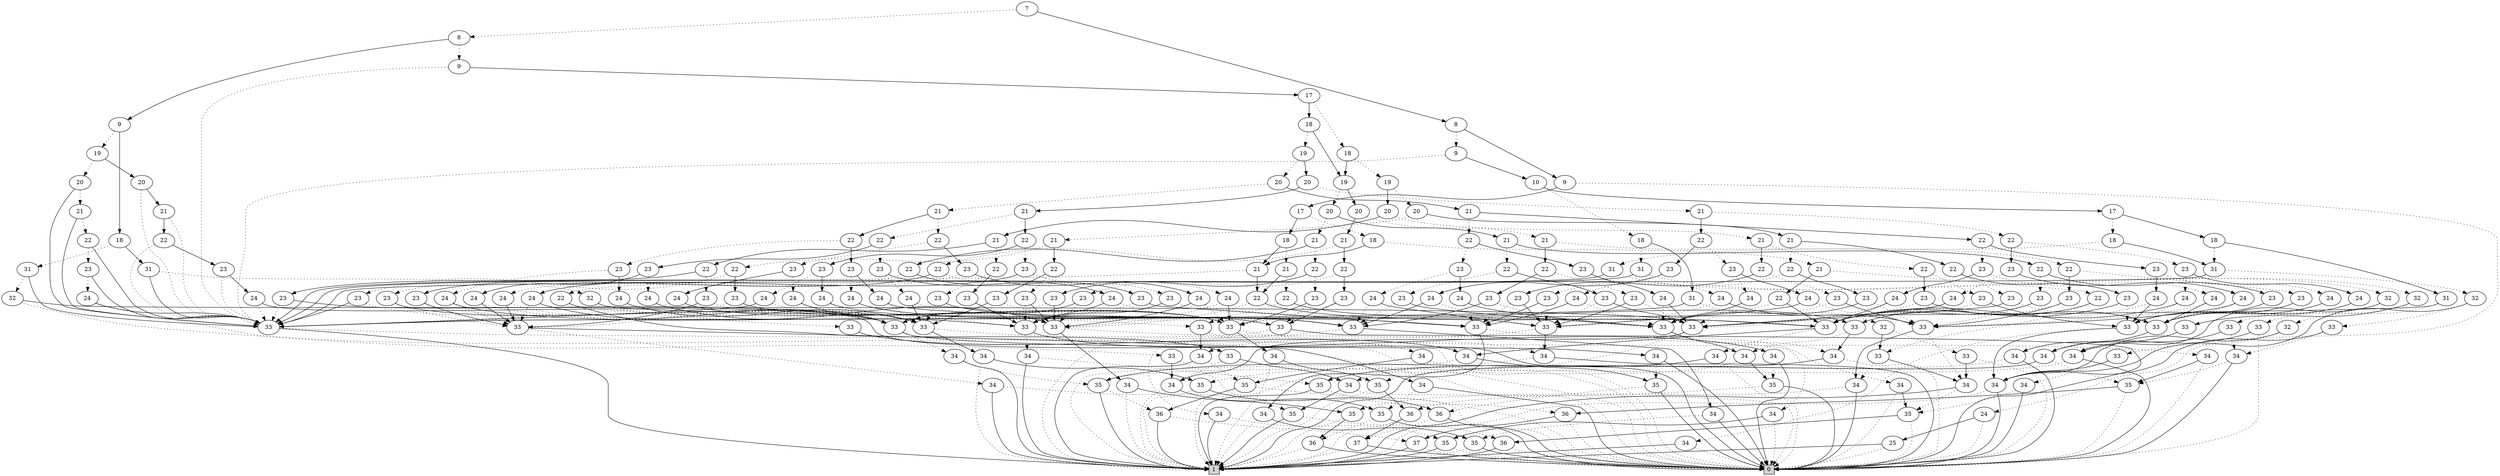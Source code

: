 digraph G {
0 [shape=box, label="0", style=filled, shape=box, height=0.3, width=0.3];
1 [shape=box, label="1", style=filled, shape=box, height=0.3, width=0.3];
6235 [label="7"];
6235 -> 6221 [style=dotted];
6235 -> 6234 [style=filled];
6221 [label="8"];
6221 -> 6216 [style=dotted];
6221 -> 6220 [style=filled];
6216 [label="9"];
6216 -> 68 [style=dotted];
6216 -> 5893 [style=filled];
68 [label="33"];
68 -> 0 [style=dotted];
68 -> 1 [style=filled];
5893 [label="17"];
5893 -> 5828 [style=dotted];
5893 -> 5892 [style=filled];
5828 [label="18"];
5828 -> 5796 [style=dotted];
5828 -> 5827 [style=filled];
5796 [label="19"];
5796 -> 5780 [style=dotted];
5796 -> 5795 [style=filled];
5780 [label="20"];
5780 -> 5766 [style=dotted];
5780 -> 5779 [style=filled];
5766 [label="21"];
5766 -> 5758 [style=dotted];
5766 -> 5765 [style=filled];
5758 [label="22"];
5758 -> 5754 [style=dotted];
5758 -> 5757 [style=filled];
5754 [label="23"];
5754 -> 5753 [style=dotted];
5754 -> 68 [style=filled];
5753 [label="33"];
5753 -> 1470 [style=dotted];
5753 -> 1466 [style=filled];
1470 [label="34"];
1470 -> 1264 [style=dotted];
1470 -> 1 [style=filled];
1264 [label="35"];
1264 -> 1258 [style=dotted];
1264 -> 1 [style=filled];
1258 [label="36"];
1258 -> 76 [style=dotted];
1258 -> 1 [style=filled];
76 [label="37"];
76 -> 0 [style=dotted];
76 -> 1 [style=filled];
1466 [label="34"];
1466 -> 1261 [style=dotted];
1466 -> 0 [style=filled];
1261 [label="35"];
1261 -> 1256 [style=dotted];
1261 -> 0 [style=filled];
1256 [label="36"];
1256 -> 77 [style=dotted];
1256 -> 0 [style=filled];
77 [label="37"];
77 -> 1 [style=dotted];
77 -> 0 [style=filled];
5757 [label="23"];
5757 -> 5755 [style=dotted];
5757 -> 5756 [style=filled];
5755 [label="33"];
5755 -> 2007 [style=dotted];
5755 -> 1931 [style=filled];
2007 [label="34"];
2007 -> 1263 [style=dotted];
2007 -> 1 [style=filled];
1263 [label="35"];
1263 -> 74 [style=dotted];
1263 -> 1 [style=filled];
74 [label="36"];
74 -> 0 [style=dotted];
74 -> 1 [style=filled];
1931 [label="34"];
1931 -> 1260 [style=dotted];
1931 -> 0 [style=filled];
1260 [label="35"];
1260 -> 75 [style=dotted];
1260 -> 0 [style=filled];
75 [label="36"];
75 -> 1 [style=dotted];
75 -> 0 [style=filled];
5756 [label="33"];
5756 -> 1932 [style=dotted];
5756 -> 2008 [style=filled];
1932 [label="34"];
1932 -> 0 [style=dotted];
1932 -> 1318 [style=filled];
1318 [label="35"];
1318 -> 0 [style=dotted];
1318 -> 1317 [style=filled];
1317 [label="36"];
1317 -> 0 [style=dotted];
1317 -> 76 [style=filled];
2008 [label="34"];
2008 -> 1 [style=dotted];
2008 -> 1341 [style=filled];
1341 [label="35"];
1341 -> 1 [style=dotted];
1341 -> 1340 [style=filled];
1340 [label="36"];
1340 -> 1 [style=dotted];
1340 -> 77 [style=filled];
5765 [label="22"];
5765 -> 5761 [style=dotted];
5765 -> 5764 [style=filled];
5761 [label="23"];
5761 -> 5759 [style=dotted];
5761 -> 5760 [style=filled];
5759 [label="33"];
5759 -> 2011 [style=dotted];
5759 -> 1935 [style=filled];
2011 [label="34"];
2011 -> 1827 [style=dotted];
2011 -> 1 [style=filled];
1827 [label="35"];
1827 -> 1317 [style=dotted];
1827 -> 1 [style=filled];
1935 [label="34"];
1935 -> 1791 [style=dotted];
1935 -> 0 [style=filled];
1791 [label="35"];
1791 -> 1340 [style=dotted];
1791 -> 0 [style=filled];
5760 [label="33"];
5760 -> 1936 [style=dotted];
5760 -> 2012 [style=filled];
1936 [label="34"];
1936 -> 0 [style=dotted];
1936 -> 1319 [style=filled];
1319 [label="35"];
1319 -> 0 [style=dotted];
1319 -> 74 [style=filled];
2012 [label="34"];
2012 -> 1 [style=dotted];
2012 -> 1345 [style=filled];
1345 [label="35"];
1345 -> 1 [style=dotted];
1345 -> 75 [style=filled];
5764 [label="23"];
5764 -> 5762 [style=dotted];
5764 -> 5763 [style=filled];
5762 [label="33"];
5762 -> 2014 [style=dotted];
5762 -> 1938 [style=filled];
2014 [label="34"];
2014 -> 72 [style=dotted];
2014 -> 1 [style=filled];
72 [label="35"];
72 -> 0 [style=dotted];
72 -> 1 [style=filled];
1938 [label="34"];
1938 -> 73 [style=dotted];
1938 -> 0 [style=filled];
73 [label="35"];
73 -> 1 [style=dotted];
73 -> 0 [style=filled];
5763 [label="33"];
5763 -> 1939 [style=dotted];
5763 -> 2015 [style=filled];
1939 [label="34"];
1939 -> 0 [style=dotted];
1939 -> 1453 [style=filled];
1453 [label="35"];
1453 -> 0 [style=dotted];
1453 -> 1258 [style=filled];
2015 [label="34"];
2015 -> 1 [style=dotted];
2015 -> 1457 [style=filled];
1457 [label="35"];
1457 -> 1 [style=dotted];
1457 -> 1256 [style=filled];
5779 [label="21"];
5779 -> 5773 [style=dotted];
5779 -> 5778 [style=filled];
5773 [label="22"];
5773 -> 5769 [style=dotted];
5773 -> 5772 [style=filled];
5769 [label="23"];
5769 -> 5767 [style=dotted];
5769 -> 5768 [style=filled];
5767 [label="33"];
5767 -> 2019 [style=dotted];
5767 -> 1943 [style=filled];
2019 [label="34"];
2019 -> 1453 [style=dotted];
2019 -> 1 [style=filled];
1943 [label="34"];
1943 -> 1457 [style=dotted];
1943 -> 0 [style=filled];
5768 [label="33"];
5768 -> 1944 [style=dotted];
5768 -> 2020 [style=filled];
1944 [label="34"];
1944 -> 0 [style=dotted];
1944 -> 72 [style=filled];
2020 [label="34"];
2020 -> 1 [style=dotted];
2020 -> 73 [style=filled];
5772 [label="23"];
5772 -> 5770 [style=dotted];
5772 -> 5771 [style=filled];
5770 [label="33"];
5770 -> 1335 [style=dotted];
5770 -> 1346 [style=filled];
1335 [label="34"];
1335 -> 1319 [style=dotted];
1335 -> 1 [style=filled];
1346 [label="34"];
1346 -> 1345 [style=dotted];
1346 -> 0 [style=filled];
5771 [label="33"];
5771 -> 1946 [style=dotted];
5771 -> 2022 [style=filled];
1946 [label="34"];
1946 -> 0 [style=dotted];
1946 -> 1827 [style=filled];
2022 [label="34"];
2022 -> 1 [style=dotted];
2022 -> 1791 [style=filled];
5778 [label="22"];
5778 -> 5775 [style=dotted];
5778 -> 5777 [style=filled];
5775 [label="23"];
5775 -> 5774 [style=dotted];
5775 -> 5467 [style=filled];
5774 [label="33"];
5774 -> 1332 [style=dotted];
5774 -> 1342 [style=filled];
1332 [label="34"];
1332 -> 1318 [style=dotted];
1332 -> 1 [style=filled];
1342 [label="34"];
1342 -> 1341 [style=dotted];
1342 -> 0 [style=filled];
5467 [label="33"];
5467 -> 1266 [style=dotted];
5467 -> 1269 [style=filled];
1266 [label="34"];
1266 -> 0 [style=dotted];
1266 -> 1263 [style=filled];
1269 [label="34"];
1269 -> 1 [style=dotted];
1269 -> 1260 [style=filled];
5777 [label="23"];
5777 -> 5776 [style=dotted];
5777 -> 5468 [style=filled];
5776 [label="33"];
5776 -> 70 [style=dotted];
5776 -> 71 [style=filled];
70 [label="34"];
70 -> 0 [style=dotted];
70 -> 1 [style=filled];
71 [label="34"];
71 -> 1 [style=dotted];
71 -> 0 [style=filled];
5468 [label="33"];
5468 -> 1267 [style=dotted];
5468 -> 1270 [style=filled];
1267 [label="34"];
1267 -> 0 [style=dotted];
1267 -> 1264 [style=filled];
1270 [label="34"];
1270 -> 1 [style=dotted];
1270 -> 1261 [style=filled];
5795 [label="20"];
5795 -> 5787 [style=dotted];
5795 -> 5794 [style=filled];
5787 [label="21"];
5787 -> 5783 [style=dotted];
5787 -> 5786 [style=filled];
5783 [label="22"];
5783 -> 5781 [style=dotted];
5783 -> 5782 [style=filled];
5781 [label="23"];
5781 -> 5468 [style=dotted];
5781 -> 5776 [style=filled];
5782 [label="23"];
5782 -> 5467 [style=dotted];
5782 -> 5774 [style=filled];
5786 [label="22"];
5786 -> 5784 [style=dotted];
5786 -> 5785 [style=filled];
5784 [label="23"];
5784 -> 5771 [style=dotted];
5784 -> 5770 [style=filled];
5785 [label="23"];
5785 -> 5768 [style=dotted];
5785 -> 5767 [style=filled];
5794 [label="21"];
5794 -> 5790 [style=dotted];
5794 -> 5793 [style=filled];
5790 [label="22"];
5790 -> 5788 [style=dotted];
5790 -> 5789 [style=filled];
5788 [label="23"];
5788 -> 5763 [style=dotted];
5788 -> 5762 [style=filled];
5789 [label="23"];
5789 -> 5760 [style=dotted];
5789 -> 5759 [style=filled];
5793 [label="22"];
5793 -> 5791 [style=dotted];
5793 -> 5792 [style=filled];
5791 [label="23"];
5791 -> 5756 [style=dotted];
5791 -> 5755 [style=filled];
5792 [label="23"];
5792 -> 68 [style=dotted];
5792 -> 5753 [style=filled];
5827 [label="19"];
5827 -> 5811 [style=dotted];
5827 -> 5826 [style=filled];
5811 [label="20"];
5811 -> 5803 [style=dotted];
5811 -> 5810 [style=filled];
5803 [label="21"];
5803 -> 5799 [style=dotted];
5803 -> 5802 [style=filled];
5799 [label="22"];
5799 -> 5797 [style=dotted];
5799 -> 5798 [style=filled];
5797 [label="23"];
5797 -> 69 [style=dotted];
5797 -> 5756 [style=filled];
69 [label="33"];
69 -> 1 [style=dotted];
69 -> 0 [style=filled];
5798 [label="23"];
5798 -> 5753 [style=dotted];
5798 -> 5760 [style=filled];
5802 [label="22"];
5802 -> 5800 [style=dotted];
5802 -> 5801 [style=filled];
5800 [label="23"];
5800 -> 5755 [style=dotted];
5800 -> 5763 [style=filled];
5801 [label="23"];
5801 -> 5759 [style=dotted];
5801 -> 5768 [style=filled];
5810 [label="21"];
5810 -> 5806 [style=dotted];
5810 -> 5809 [style=filled];
5806 [label="22"];
5806 -> 5804 [style=dotted];
5806 -> 5805 [style=filled];
5804 [label="23"];
5804 -> 5762 [style=dotted];
5804 -> 5771 [style=filled];
5805 [label="23"];
5805 -> 5767 [style=dotted];
5805 -> 5467 [style=filled];
5809 [label="22"];
5809 -> 5807 [style=dotted];
5809 -> 5808 [style=filled];
5807 [label="23"];
5807 -> 5770 [style=dotted];
5807 -> 5468 [style=filled];
5808 [label="23"];
5808 -> 5774 [style=dotted];
5808 -> 5776 [style=filled];
5826 [label="20"];
5826 -> 5818 [style=dotted];
5826 -> 5825 [style=filled];
5818 [label="21"];
5818 -> 5814 [style=dotted];
5818 -> 5817 [style=filled];
5814 [label="22"];
5814 -> 5812 [style=dotted];
5814 -> 5813 [style=filled];
5812 [label="23"];
5812 -> 5776 [style=dotted];
5812 -> 5774 [style=filled];
5813 [label="23"];
5813 -> 5468 [style=dotted];
5813 -> 5770 [style=filled];
5817 [label="22"];
5817 -> 5815 [style=dotted];
5817 -> 5816 [style=filled];
5815 [label="23"];
5815 -> 5467 [style=dotted];
5815 -> 5767 [style=filled];
5816 [label="23"];
5816 -> 5771 [style=dotted];
5816 -> 5762 [style=filled];
5825 [label="21"];
5825 -> 5821 [style=dotted];
5825 -> 5824 [style=filled];
5821 [label="22"];
5821 -> 5819 [style=dotted];
5821 -> 5820 [style=filled];
5819 [label="23"];
5819 -> 5768 [style=dotted];
5819 -> 5759 [style=filled];
5820 [label="23"];
5820 -> 5763 [style=dotted];
5820 -> 5755 [style=filled];
5824 [label="22"];
5824 -> 5822 [style=dotted];
5824 -> 5823 [style=filled];
5822 [label="23"];
5822 -> 5760 [style=dotted];
5822 -> 5753 [style=filled];
5823 [label="23"];
5823 -> 5756 [style=dotted];
5823 -> 69 [style=filled];
5892 [label="18"];
5892 -> 5891 [style=dotted];
5892 -> 5827 [style=filled];
5891 [label="19"];
5891 -> 5859 [style=dotted];
5891 -> 5890 [style=filled];
5859 [label="20"];
5859 -> 5843 [style=dotted];
5859 -> 5858 [style=filled];
5843 [label="21"];
5843 -> 5835 [style=dotted];
5843 -> 5842 [style=filled];
5835 [label="22"];
5835 -> 5831 [style=dotted];
5835 -> 5834 [style=filled];
5831 [label="23"];
5831 -> 5829 [style=dotted];
5831 -> 5830 [style=filled];
5829 [label="24"];
5829 -> 69 [style=dotted];
5829 -> 5753 [style=filled];
5830 [label="24"];
5830 -> 68 [style=dotted];
5830 -> 5756 [style=filled];
5834 [label="23"];
5834 -> 5832 [style=dotted];
5834 -> 5833 [style=filled];
5832 [label="24"];
5832 -> 5753 [style=dotted];
5832 -> 5755 [style=filled];
5833 [label="24"];
5833 -> 5756 [style=dotted];
5833 -> 5760 [style=filled];
5842 [label="22"];
5842 -> 5838 [style=dotted];
5842 -> 5841 [style=filled];
5838 [label="23"];
5838 -> 5836 [style=dotted];
5838 -> 5837 [style=filled];
5836 [label="24"];
5836 -> 5755 [style=dotted];
5836 -> 5759 [style=filled];
5837 [label="24"];
5837 -> 5760 [style=dotted];
5837 -> 5763 [style=filled];
5841 [label="23"];
5841 -> 5839 [style=dotted];
5841 -> 5840 [style=filled];
5839 [label="24"];
5839 -> 5759 [style=dotted];
5839 -> 5762 [style=filled];
5840 [label="24"];
5840 -> 5763 [style=dotted];
5840 -> 5768 [style=filled];
5858 [label="21"];
5858 -> 5850 [style=dotted];
5858 -> 5857 [style=filled];
5850 [label="22"];
5850 -> 5846 [style=dotted];
5850 -> 5849 [style=filled];
5846 [label="23"];
5846 -> 5844 [style=dotted];
5846 -> 5845 [style=filled];
5844 [label="24"];
5844 -> 5762 [style=dotted];
5844 -> 5767 [style=filled];
5845 [label="24"];
5845 -> 5768 [style=dotted];
5845 -> 5771 [style=filled];
5849 [label="23"];
5849 -> 5847 [style=dotted];
5849 -> 5848 [style=filled];
5847 [label="24"];
5847 -> 5767 [style=dotted];
5847 -> 5770 [style=filled];
5848 [label="24"];
5848 -> 5771 [style=dotted];
5848 -> 5467 [style=filled];
5857 [label="22"];
5857 -> 5853 [style=dotted];
5857 -> 5856 [style=filled];
5853 [label="23"];
5853 -> 5851 [style=dotted];
5853 -> 5852 [style=filled];
5851 [label="24"];
5851 -> 5770 [style=dotted];
5851 -> 5774 [style=filled];
5852 [label="24"];
5852 -> 5467 [style=dotted];
5852 -> 5468 [style=filled];
5856 [label="23"];
5856 -> 5854 [style=dotted];
5856 -> 5855 [style=filled];
5854 [label="24"];
5854 -> 5774 [style=dotted];
5854 -> 5776 [style=filled];
5855 [label="24"];
5855 -> 5468 [style=dotted];
5855 -> 5776 [style=filled];
5890 [label="20"];
5890 -> 5874 [style=dotted];
5890 -> 5889 [style=filled];
5874 [label="21"];
5874 -> 5866 [style=dotted];
5874 -> 5873 [style=filled];
5866 [label="22"];
5866 -> 5862 [style=dotted];
5866 -> 5865 [style=filled];
5862 [label="23"];
5862 -> 5860 [style=dotted];
5862 -> 5861 [style=filled];
5860 [label="24"];
5860 -> 5776 [style=dotted];
5860 -> 5468 [style=filled];
5861 [label="24"];
5861 -> 5776 [style=dotted];
5861 -> 5774 [style=filled];
5865 [label="23"];
5865 -> 5863 [style=dotted];
5865 -> 5864 [style=filled];
5863 [label="24"];
5863 -> 5468 [style=dotted];
5863 -> 5467 [style=filled];
5864 [label="24"];
5864 -> 5774 [style=dotted];
5864 -> 5770 [style=filled];
5873 [label="22"];
5873 -> 5869 [style=dotted];
5873 -> 5872 [style=filled];
5869 [label="23"];
5869 -> 5867 [style=dotted];
5869 -> 5868 [style=filled];
5867 [label="24"];
5867 -> 5467 [style=dotted];
5867 -> 5771 [style=filled];
5868 [label="24"];
5868 -> 5770 [style=dotted];
5868 -> 5767 [style=filled];
5872 [label="23"];
5872 -> 5870 [style=dotted];
5872 -> 5871 [style=filled];
5870 [label="24"];
5870 -> 5771 [style=dotted];
5870 -> 5768 [style=filled];
5871 [label="24"];
5871 -> 5767 [style=dotted];
5871 -> 5762 [style=filled];
5889 [label="21"];
5889 -> 5881 [style=dotted];
5889 -> 5888 [style=filled];
5881 [label="22"];
5881 -> 5877 [style=dotted];
5881 -> 5880 [style=filled];
5877 [label="23"];
5877 -> 5875 [style=dotted];
5877 -> 5876 [style=filled];
5875 [label="24"];
5875 -> 5768 [style=dotted];
5875 -> 5763 [style=filled];
5876 [label="24"];
5876 -> 5762 [style=dotted];
5876 -> 5759 [style=filled];
5880 [label="23"];
5880 -> 5878 [style=dotted];
5880 -> 5879 [style=filled];
5878 [label="24"];
5878 -> 5763 [style=dotted];
5878 -> 5760 [style=filled];
5879 [label="24"];
5879 -> 5759 [style=dotted];
5879 -> 5755 [style=filled];
5888 [label="22"];
5888 -> 5884 [style=dotted];
5888 -> 5887 [style=filled];
5884 [label="23"];
5884 -> 5882 [style=dotted];
5884 -> 5883 [style=filled];
5882 [label="24"];
5882 -> 5760 [style=dotted];
5882 -> 5756 [style=filled];
5883 [label="24"];
5883 -> 5755 [style=dotted];
5883 -> 5753 [style=filled];
5887 [label="23"];
5887 -> 5885 [style=dotted];
5887 -> 5886 [style=filled];
5885 [label="24"];
5885 -> 5756 [style=dotted];
5885 -> 68 [style=filled];
5886 [label="24"];
5886 -> 5753 [style=dotted];
5886 -> 69 [style=filled];
6220 [label="9"];
6220 -> 6052 [style=dotted];
6220 -> 6219 [style=filled];
6052 [label="19"];
6052 -> 6046 [style=dotted];
6052 -> 6051 [style=filled];
6046 [label="20"];
6046 -> 6045 [style=dotted];
6046 -> 68 [style=filled];
6045 [label="21"];
6045 -> 6044 [style=dotted];
6045 -> 68 [style=filled];
6044 [label="22"];
6044 -> 6043 [style=dotted];
6044 -> 68 [style=filled];
6043 [label="23"];
6043 -> 6042 [style=dotted];
6043 -> 68 [style=filled];
6042 [label="24"];
6042 -> 0 [style=dotted];
6042 -> 68 [style=filled];
6051 [label="20"];
6051 -> 68 [style=dotted];
6051 -> 6050 [style=filled];
6050 [label="21"];
6050 -> 68 [style=dotted];
6050 -> 6049 [style=filled];
6049 [label="22"];
6049 -> 68 [style=dotted];
6049 -> 6048 [style=filled];
6048 [label="23"];
6048 -> 68 [style=dotted];
6048 -> 6047 [style=filled];
6047 [label="24"];
6047 -> 68 [style=dotted];
6047 -> 0 [style=filled];
6219 [label="18"];
6219 -> 6217 [style=dotted];
6219 -> 6218 [style=filled];
6217 [label="31"];
6217 -> 5470 [style=dotted];
6217 -> 68 [style=filled];
5470 [label="32"];
5470 -> 5458 [style=dotted];
5470 -> 5467 [style=filled];
5458 [label="33"];
5458 -> 0 [style=dotted];
5458 -> 1269 [style=filled];
6218 [label="31"];
6218 -> 5472 [style=dotted];
6218 -> 68 [style=filled];
5472 [label="32"];
5472 -> 5459 [style=dotted];
5472 -> 5468 [style=filled];
5459 [label="33"];
5459 -> 0 [style=dotted];
5459 -> 1270 [style=filled];
6234 [label="8"];
6234 -> 6232 [style=dotted];
6234 -> 6233 [style=filled];
6232 [label="9"];
6232 -> 68 [style=dotted];
6232 -> 6231 [style=filled];
6231 [label="10"];
6231 -> 6224 [style=dotted];
6231 -> 6230 [style=filled];
6224 [label="18"];
6224 -> 6222 [style=dotted];
6224 -> 6223 [style=filled];
6222 [label="31"];
6222 -> 6089 [style=dotted];
6222 -> 68 [style=filled];
6089 [label="32"];
6089 -> 2246 [style=dotted];
6089 -> 5918 [style=filled];
2246 [label="33"];
2246 -> 0 [style=dotted];
2246 -> 1332 [style=filled];
5918 [label="33"];
5918 -> 1342 [style=dotted];
5918 -> 1332 [style=filled];
6223 [label="31"];
6223 -> 6091 [style=dotted];
6223 -> 68 [style=filled];
6091 [label="32"];
6091 -> 2250 [style=dotted];
6091 -> 5914 [style=filled];
2250 [label="33"];
2250 -> 0 [style=dotted];
2250 -> 1335 [style=filled];
5914 [label="33"];
5914 -> 1346 [style=dotted];
5914 -> 1335 [style=filled];
6230 [label="17"];
6230 -> 6227 [style=dotted];
6230 -> 6229 [style=filled];
6227 [label="18"];
6227 -> 6225 [style=dotted];
6227 -> 6226 [style=filled];
6225 [label="31"];
6225 -> 1522 [style=dotted];
6225 -> 68 [style=filled];
1522 [label="32"];
1522 -> 1521 [style=dotted];
1522 -> 1497 [style=filled];
1521 [label="33"];
1521 -> 1520 [style=dotted];
1521 -> 1497 [style=filled];
1520 [label="34"];
1520 -> 1318 [style=dotted];
1520 -> 0 [style=filled];
1497 [label="34"];
1497 -> 1264 [style=dotted];
1497 -> 0 [style=filled];
6226 [label="31"];
6226 -> 1525 [style=dotted];
6226 -> 68 [style=filled];
1525 [label="32"];
1525 -> 1524 [style=dotted];
1525 -> 71 [style=filled];
1524 [label="33"];
1524 -> 1520 [style=dotted];
1524 -> 71 [style=filled];
6229 [label="18"];
6229 -> 6226 [style=dotted];
6229 -> 6228 [style=filled];
6228 [label="31"];
6228 -> 1530 [style=dotted];
6228 -> 68 [style=filled];
1530 [label="32"];
1530 -> 1529 [style=dotted];
1530 -> 71 [style=filled];
1529 [label="33"];
1529 -> 1528 [style=dotted];
1529 -> 71 [style=filled];
1528 [label="34"];
1528 -> 1319 [style=dotted];
1528 -> 0 [style=filled];
6233 [label="9"];
6233 -> 362 [style=dotted];
6233 -> 6171 [style=filled];
362 [label="24"];
362 -> 0 [style=dotted];
362 -> 52 [style=filled];
52 [label="25"];
52 -> 0 [style=dotted];
52 -> 1 [style=filled];
6171 [label="17"];
6171 -> 6167 [style=dotted];
6171 -> 6170 [style=filled];
6167 [label="18"];
6167 -> 6163 [style=dotted];
6167 -> 6166 [style=filled];
6163 [label="21"];
6163 -> 6161 [style=dotted];
6163 -> 6162 [style=filled];
6161 [label="22"];
6161 -> 5914 [style=dotted];
6161 -> 5915 [style=filled];
5915 [label="33"];
5915 -> 2022 [style=dotted];
5915 -> 1946 [style=filled];
6162 [label="22"];
6162 -> 5756 [style=dotted];
6162 -> 5468 [style=filled];
6166 [label="21"];
6166 -> 6164 [style=dotted];
6166 -> 6165 [style=filled];
6164 [label="22"];
6164 -> 5911 [style=dotted];
6164 -> 5464 [style=filled];
5911 [label="33"];
5911 -> 1943 [style=dotted];
5911 -> 2019 [style=filled];
5464 [label="33"];
5464 -> 1269 [style=dotted];
5464 -> 1266 [style=filled];
6165 [label="22"];
6165 -> 5760 [style=dotted];
6165 -> 5468 [style=filled];
6170 [label="18"];
6170 -> 6169 [style=dotted];
6170 -> 6166 [style=filled];
6169 [label="21"];
6169 -> 6168 [style=dotted];
6169 -> 6165 [style=filled];
6168 [label="22"];
6168 -> 5911 [style=dotted];
6168 -> 5915 [style=filled];
}
